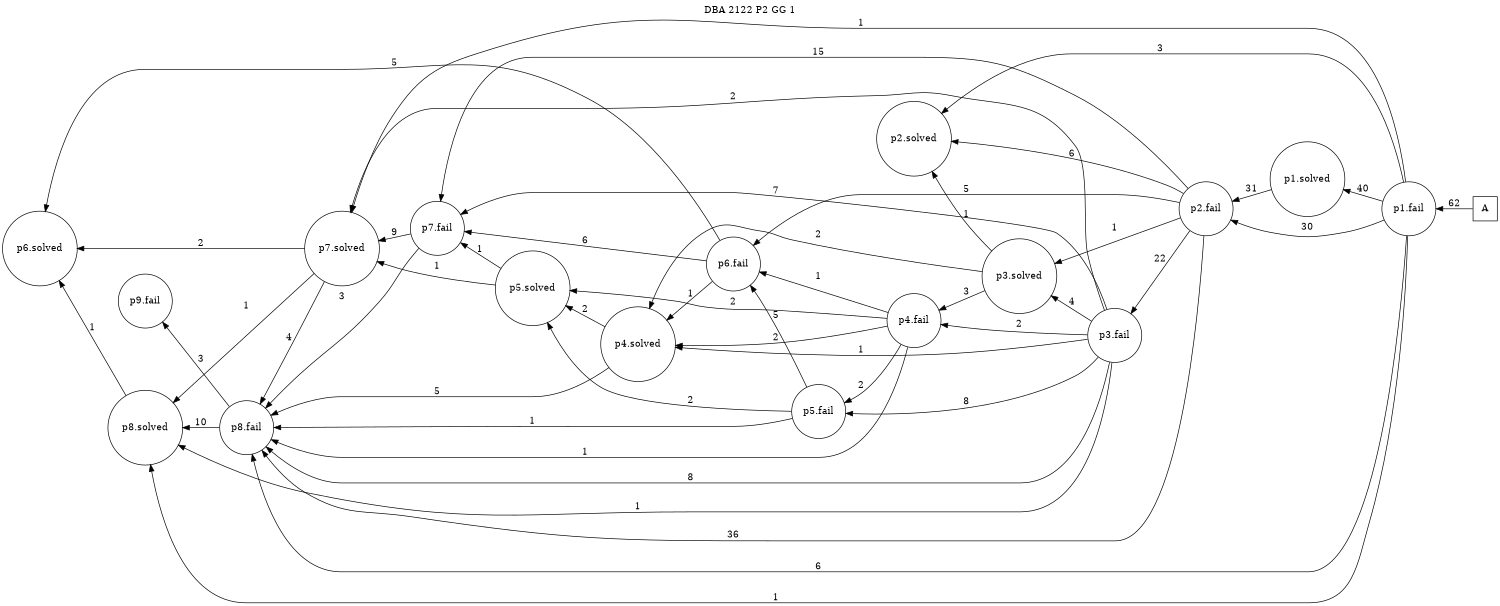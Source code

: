 digraph DBA_2122_P2_GG_1 {
labelloc="tl"
label= " DBA 2122 P2 GG 1 "
rankdir="RL";
graph [ size=" 10 , 10 !"]

"A" [shape="square" label="A"]
"p1.fail" [shape="circle" label="p1.fail"]
"p1.solved" [shape="circle" label="p1.solved"]
"p2.fail" [shape="circle" label="p2.fail"]
"p3.fail" [shape="circle" label="p3.fail"]
"p3.solved" [shape="circle" label="p3.solved"]
"p2.solved" [shape="circle" label="p2.solved"]
"p4.fail" [shape="circle" label="p4.fail"]
"p5.fail" [shape="circle" label="p5.fail"]
"p5.solved" [shape="circle" label="p5.solved"]
"p4.solved" [shape="circle" label="p4.solved"]
"p6.fail" [shape="circle" label="p6.fail"]
"p6.solved" [shape="circle" label="p6.solved"]
"p7.fail" [shape="circle" label="p7.fail"]
"p8.fail" [shape="circle" label="p8.fail"]
"p7.solved" [shape="circle" label="p7.solved"]
"p8.solved" [shape="circle" label="p8.solved"]
"p9.fail" [shape="circle" label="p9.fail"]
"A" -> "p1.fail" [ label=62]
"p1.fail" -> "p1.solved" [ label=40]
"p1.fail" -> "p2.fail" [ label=30]
"p1.fail" -> "p2.solved" [ label=3]
"p1.fail" -> "p8.fail" [ label=6]
"p1.fail" -> "p7.solved" [ label=1]
"p1.fail" -> "p8.solved" [ label=1]
"p1.solved" -> "p2.fail" [ label=31]
"p2.fail" -> "p3.fail" [ label=22]
"p2.fail" -> "p3.solved" [ label=1]
"p2.fail" -> "p2.solved" [ label=6]
"p2.fail" -> "p6.fail" [ label=5]
"p2.fail" -> "p7.fail" [ label=15]
"p2.fail" -> "p8.fail" [ label=36]
"p3.fail" -> "p3.solved" [ label=4]
"p3.fail" -> "p4.fail" [ label=2]
"p3.fail" -> "p5.fail" [ label=8]
"p3.fail" -> "p4.solved" [ label=1]
"p3.fail" -> "p7.fail" [ label=7]
"p3.fail" -> "p8.fail" [ label=8]
"p3.fail" -> "p7.solved" [ label=2]
"p3.fail" -> "p8.solved" [ label=1]
"p3.solved" -> "p2.solved" [ label=1]
"p3.solved" -> "p4.fail" [ label=3]
"p3.solved" -> "p4.solved" [ label=2]
"p4.fail" -> "p5.fail" [ label=2]
"p4.fail" -> "p5.solved" [ label=2]
"p4.fail" -> "p4.solved" [ label=2]
"p4.fail" -> "p6.fail" [ label=1]
"p4.fail" -> "p8.fail" [ label=1]
"p5.fail" -> "p5.solved" [ label=2]
"p5.fail" -> "p6.fail" [ label=5]
"p5.fail" -> "p8.fail" [ label=1]
"p5.solved" -> "p7.fail" [ label=1]
"p5.solved" -> "p7.solved" [ label=1]
"p4.solved" -> "p5.solved" [ label=2]
"p4.solved" -> "p8.fail" [ label=5]
"p6.fail" -> "p4.solved" [ label=1]
"p6.fail" -> "p6.solved" [ label=5]
"p6.fail" -> "p7.fail" [ label=6]
"p7.fail" -> "p8.fail" [ label=3]
"p7.fail" -> "p7.solved" [ label=9]
"p8.fail" -> "p8.solved" [ label=10]
"p8.fail" -> "p9.fail" [ label=3]
"p7.solved" -> "p6.solved" [ label=2]
"p7.solved" -> "p8.fail" [ label=4]
"p7.solved" -> "p8.solved" [ label=1]
"p8.solved" -> "p6.solved" [ label=1]
}
